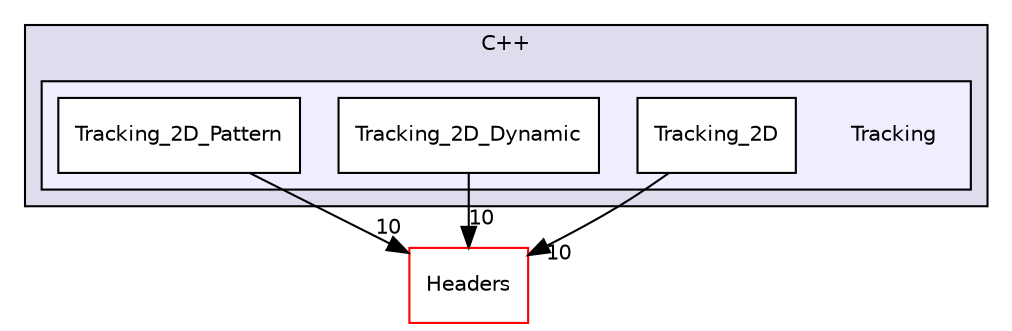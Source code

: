 digraph "Tracking" {
  compound=true
  node [ fontsize="10", fontname="Helvetica"];
  edge [ labelfontsize="10", labelfontname="Helvetica"];
  subgraph clusterdir_a18362ea1cb878d54e49c72fda0e3b4b {
    graph [ bgcolor="#ddddee", pencolor="black", label="C++" fontname="Helvetica", fontsize="10", URL="dir_a18362ea1cb878d54e49c72fda0e3b4b.html"]
  subgraph clusterdir_0b44992dde1b04f86507dd6cf5a9f573 {
    graph [ bgcolor="#eeeeff", pencolor="black", label="" URL="dir_0b44992dde1b04f86507dd6cf5a9f573.html"];
    dir_0b44992dde1b04f86507dd6cf5a9f573 [shape=plaintext label="Tracking"];
    dir_257321a6e4aabb7049c05c8328cbe3cd [shape=box label="Tracking_2D" color="black" fillcolor="white" style="filled" URL="dir_257321a6e4aabb7049c05c8328cbe3cd.html"];
    dir_dc63a87b70b880268ed26cdfeceb314e [shape=box label="Tracking_2D_Dynamic" color="black" fillcolor="white" style="filled" URL="dir_dc63a87b70b880268ed26cdfeceb314e.html"];
    dir_8f31c29381ba5561907029e396485d17 [shape=box label="Tracking_2D_Pattern" color="black" fillcolor="white" style="filled" URL="dir_8f31c29381ba5561907029e396485d17.html"];
  }
  }
  dir_3ed09e8ce6640af79318ee4a8db1ede0 [shape=box label="Headers" fillcolor="white" style="filled" color="red" URL="dir_3ed09e8ce6640af79318ee4a8db1ede0.html"];
  dir_257321a6e4aabb7049c05c8328cbe3cd->dir_3ed09e8ce6640af79318ee4a8db1ede0 [headlabel="10", labeldistance=1.5 headhref="dir_000067_000008.html"];
  dir_dc63a87b70b880268ed26cdfeceb314e->dir_3ed09e8ce6640af79318ee4a8db1ede0 [headlabel="10", labeldistance=1.5 headhref="dir_000068_000008.html"];
  dir_8f31c29381ba5561907029e396485d17->dir_3ed09e8ce6640af79318ee4a8db1ede0 [headlabel="10", labeldistance=1.5 headhref="dir_000069_000008.html"];
}
